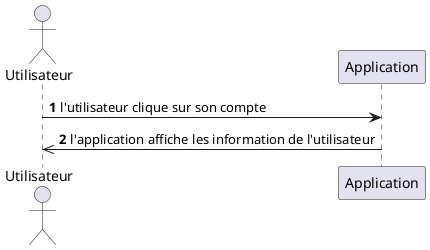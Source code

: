 @startuml
Autonumber
Actor Utilisateur As U
Participant Application As A
U -> A : l'utilisateur clique sur son compte
A ->> U : l'application affiche les information de l'utilisateur
@enduml